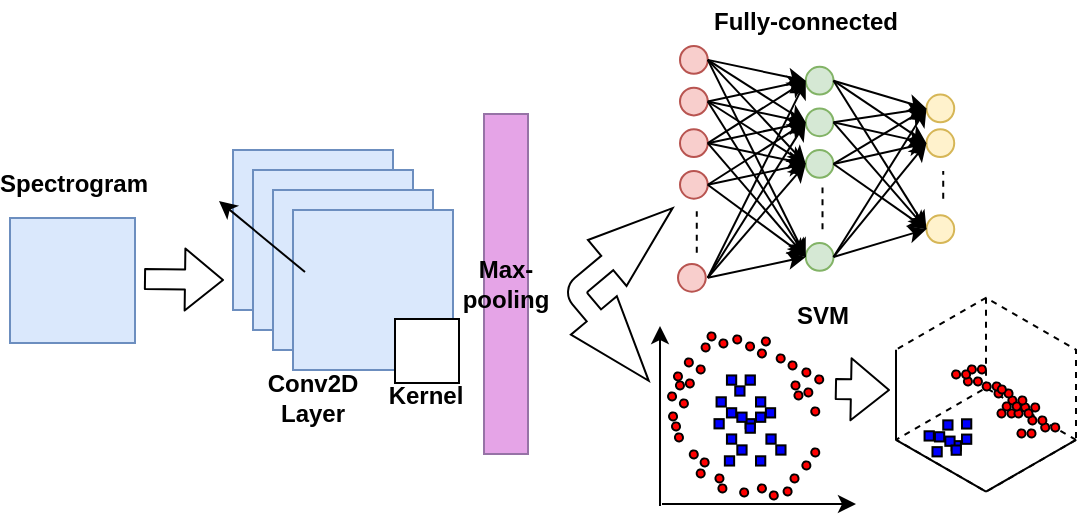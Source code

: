 <mxfile version="13.1.14" type="github"><diagram id="2dPKYN77Ai_U6OPgIp-2" name="Page-1"><mxGraphModel dx="868" dy="482" grid="1" gridSize="10" guides="1" tooltips="1" connect="1" arrows="1" fold="1" page="1" pageScale="1" pageWidth="827" pageHeight="1169" math="0" shadow="0"><root><mxCell id="0"/><mxCell id="1" parent="0"/><mxCell id="D9mFiicxOwB_0Lr-FbaG-3" value="" style="whiteSpace=wrap;html=1;aspect=fixed;fillColor=#dae8fc;strokeColor=#6c8ebf;" vertex="1" parent="1"><mxGeometry x="113" y="1135" width="62.5" height="62.5" as="geometry"/></mxCell><mxCell id="D9mFiicxOwB_0Lr-FbaG-5" value="&lt;div&gt;Spectrogram&lt;/div&gt;" style="text;html=1;strokeColor=none;fillColor=none;align=center;verticalAlign=middle;whiteSpace=wrap;rounded=0;fontStyle=1" vertex="1" parent="1"><mxGeometry x="110" y="1107.5" width="70" height="20" as="geometry"/></mxCell><mxCell id="D9mFiicxOwB_0Lr-FbaG-7" value="&lt;span&gt;&lt;b&gt;Max-pooling&lt;/b&gt;&lt;/span&gt;" style="rounded=0;whiteSpace=wrap;html=1;shadow=0;glass=0;comic=0;labelBackgroundColor=none;fillColor=#E5A4E7;strokeColor=#9673a6;align=center;" vertex="1" parent="1"><mxGeometry x="350" y="1083" width="22" height="170" as="geometry"/></mxCell><mxCell id="D9mFiicxOwB_0Lr-FbaG-8" value="" style="whiteSpace=wrap;html=1;aspect=fixed;fillColor=#dae8fc;strokeColor=#6c8ebf;" vertex="1" parent="1"><mxGeometry x="224.5" y="1101" width="80" height="80" as="geometry"/></mxCell><mxCell id="D9mFiicxOwB_0Lr-FbaG-9" value="" style="whiteSpace=wrap;html=1;aspect=fixed;fillColor=#dae8fc;strokeColor=#6c8ebf;" vertex="1" parent="1"><mxGeometry x="234.5" y="1111" width="80" height="80" as="geometry"/></mxCell><mxCell id="D9mFiicxOwB_0Lr-FbaG-10" value="" style="whiteSpace=wrap;html=1;aspect=fixed;fillColor=#dae8fc;strokeColor=#6c8ebf;" vertex="1" parent="1"><mxGeometry x="244.5" y="1121" width="80" height="80" as="geometry"/></mxCell><mxCell id="D9mFiicxOwB_0Lr-FbaG-11" value="" style="whiteSpace=wrap;html=1;aspect=fixed;fillColor=#dae8fc;strokeColor=#6c8ebf;" vertex="1" parent="1"><mxGeometry x="254.5" y="1131" width="80" height="80" as="geometry"/></mxCell><mxCell id="D9mFiicxOwB_0Lr-FbaG-12" value="" style="endArrow=classic;html=1;exitX=0.075;exitY=0.388;exitPerimeter=0;" edge="1" parent="1" source="D9mFiicxOwB_0Lr-FbaG-11"><mxGeometry width="50" height="50" relative="1" as="geometry"><mxPoint x="70.5" y="1372" as="sourcePoint"/><mxPoint x="217.5" y="1126.5" as="targetPoint"/></mxGeometry></mxCell><mxCell id="D9mFiicxOwB_0Lr-FbaG-13" value="&lt;div&gt;Conv2D&lt;/div&gt;&lt;div&gt; Layer&lt;/div&gt;" style="text;html=1;strokeColor=none;fillColor=none;align=center;verticalAlign=middle;whiteSpace=wrap;rounded=0;fontStyle=1" vertex="1" parent="1"><mxGeometry x="229.5" y="1214.5" width="69" height="20" as="geometry"/></mxCell><mxCell id="D9mFiicxOwB_0Lr-FbaG-14" value="" style="shape=flexArrow;endArrow=classic;html=1;fillColor=#ffffff;" edge="1" parent="1"><mxGeometry width="50" height="50" relative="1" as="geometry"><mxPoint x="180" y="1165.5" as="sourcePoint"/><mxPoint x="220" y="1166" as="targetPoint"/></mxGeometry></mxCell><mxCell id="D9mFiicxOwB_0Lr-FbaG-15" value="" style="whiteSpace=wrap;html=1;aspect=fixed;" vertex="1" parent="1"><mxGeometry x="305.5" y="1185.5" width="32" height="32" as="geometry"/></mxCell><mxCell id="D9mFiicxOwB_0Lr-FbaG-16" value="&lt;div&gt;Kernel&lt;/div&gt;&lt;div&gt;&lt;br&gt;&lt;/div&gt;" style="text;html=1;strokeColor=none;fillColor=none;align=center;verticalAlign=middle;whiteSpace=wrap;rounded=0;fontStyle=1" vertex="1" parent="1"><mxGeometry x="300.5" y="1220.5" width="40" height="20" as="geometry"/></mxCell><mxCell id="D9mFiicxOwB_0Lr-FbaG-19" value="" style="group" vertex="1" connectable="0" parent="1"><mxGeometry x="443" y="1045" width="140" height="142.82" as="geometry"/></mxCell><mxCell id="D9mFiicxOwB_0Lr-FbaG-20" value="" style="ellipse;whiteSpace=wrap;html=1;aspect=fixed;fillColor=#f8cecc;strokeColor=#b85450;" vertex="1" parent="D9mFiicxOwB_0Lr-FbaG-19"><mxGeometry x="5" y="4" width="13.878" height="13.878" as="geometry"/></mxCell><mxCell id="D9mFiicxOwB_0Lr-FbaG-21" value="" style="ellipse;whiteSpace=wrap;html=1;aspect=fixed;fillColor=#f8cecc;strokeColor=#b85450;" vertex="1" parent="D9mFiicxOwB_0Lr-FbaG-19"><mxGeometry x="5" y="24.817" width="13.878" height="13.878" as="geometry"/></mxCell><mxCell id="D9mFiicxOwB_0Lr-FbaG-22" value="" style="ellipse;whiteSpace=wrap;html=1;aspect=fixed;fillColor=#f8cecc;strokeColor=#b85450;" vertex="1" parent="D9mFiicxOwB_0Lr-FbaG-19"><mxGeometry x="5" y="45.635" width="13.878" height="13.878" as="geometry"/></mxCell><mxCell id="D9mFiicxOwB_0Lr-FbaG-23" value="" style="ellipse;whiteSpace=wrap;html=1;aspect=fixed;fillColor=#f8cecc;strokeColor=#b85450;" vertex="1" parent="D9mFiicxOwB_0Lr-FbaG-19"><mxGeometry x="5" y="66.452" width="13.878" height="13.878" as="geometry"/></mxCell><mxCell id="D9mFiicxOwB_0Lr-FbaG-24" value="" style="ellipse;whiteSpace=wrap;html=1;aspect=fixed;fillColor=#f8cecc;strokeColor=#b85450;" vertex="1" parent="D9mFiicxOwB_0Lr-FbaG-19"><mxGeometry x="4" y="112.944" width="13.878" height="13.878" as="geometry"/></mxCell><mxCell id="D9mFiicxOwB_0Lr-FbaG-25" value="" style="ellipse;whiteSpace=wrap;html=1;aspect=fixed;fillColor=#d5e8d4;strokeColor=#82b366;" vertex="1" parent="D9mFiicxOwB_0Lr-FbaG-19"><mxGeometry x="67.874" y="14.409" width="13.878" height="13.878" as="geometry"/></mxCell><mxCell id="D9mFiicxOwB_0Lr-FbaG-26" value="" style="ellipse;whiteSpace=wrap;html=1;aspect=fixed;fillColor=#d5e8d4;strokeColor=#82b366;" vertex="1" parent="D9mFiicxOwB_0Lr-FbaG-19"><mxGeometry x="67.874" y="35.226" width="13.878" height="13.878" as="geometry"/></mxCell><mxCell id="D9mFiicxOwB_0Lr-FbaG-27" value="" style="ellipse;whiteSpace=wrap;html=1;aspect=fixed;fillColor=#d5e8d4;strokeColor=#82b366;" vertex="1" parent="D9mFiicxOwB_0Lr-FbaG-19"><mxGeometry x="67.874" y="56.043" width="13.878" height="13.878" as="geometry"/></mxCell><mxCell id="D9mFiicxOwB_0Lr-FbaG-28" value="" style="ellipse;whiteSpace=wrap;html=1;aspect=fixed;fillColor=#d5e8d4;strokeColor=#82b366;" vertex="1" parent="D9mFiicxOwB_0Lr-FbaG-19"><mxGeometry x="67.874" y="102.535" width="13.878" height="13.878" as="geometry"/></mxCell><mxCell id="D9mFiicxOwB_0Lr-FbaG-29" value="" style="ellipse;whiteSpace=wrap;html=1;aspect=fixed;fillColor=#fff2cc;strokeColor=#d6b656;" vertex="1" parent="D9mFiicxOwB_0Lr-FbaG-19"><mxGeometry x="128.234" y="45.635" width="13.878" height="13.878" as="geometry"/></mxCell><mxCell id="D9mFiicxOwB_0Lr-FbaG-30" value="" style="endArrow=classic;html=1;exitX=1;exitY=0.5;entryX=0;entryY=0.5;" edge="1" parent="D9mFiicxOwB_0Lr-FbaG-19" source="D9mFiicxOwB_0Lr-FbaG-20" target="D9mFiicxOwB_0Lr-FbaG-25"><mxGeometry width="50" height="50" relative="1" as="geometry"><mxPoint x="5" y="144.17" as="sourcePoint"/><mxPoint x="46.916" y="109.474" as="targetPoint"/></mxGeometry></mxCell><mxCell id="D9mFiicxOwB_0Lr-FbaG-31" value="" style="endArrow=classic;html=1;entryX=0;entryY=0.5;exitX=1;exitY=0.5;" edge="1" parent="D9mFiicxOwB_0Lr-FbaG-19" source="D9mFiicxOwB_0Lr-FbaG-20" target="D9mFiicxOwB_0Lr-FbaG-26"><mxGeometry width="50" height="50" relative="1" as="geometry"><mxPoint x="21.766" y="5.388" as="sourcePoint"/><mxPoint x="130.749" y="29.675" as="targetPoint"/></mxGeometry></mxCell><mxCell id="D9mFiicxOwB_0Lr-FbaG-32" value="" style="endArrow=classic;html=1;entryX=0;entryY=0.5;exitX=1;exitY=0.5;" edge="1" parent="D9mFiicxOwB_0Lr-FbaG-19" source="D9mFiicxOwB_0Lr-FbaG-20" target="D9mFiicxOwB_0Lr-FbaG-27"><mxGeometry width="50" height="50" relative="1" as="geometry"><mxPoint x="21.766" y="5.388" as="sourcePoint"/><mxPoint x="139.132" y="36.614" as="targetPoint"/></mxGeometry></mxCell><mxCell id="D9mFiicxOwB_0Lr-FbaG-33" value="" style="endArrow=classic;html=1;exitX=1;exitY=0.5;entryX=0;entryY=0.5;" edge="1" parent="D9mFiicxOwB_0Lr-FbaG-19" source="D9mFiicxOwB_0Lr-FbaG-20" target="D9mFiicxOwB_0Lr-FbaG-28"><mxGeometry width="50" height="50" relative="1" as="geometry"><mxPoint x="46.916" y="26.205" as="sourcePoint"/><mxPoint x="147.515" y="43.553" as="targetPoint"/></mxGeometry></mxCell><mxCell id="D9mFiicxOwB_0Lr-FbaG-34" value="" style="endArrow=classic;html=1;exitX=1;exitY=0.5;entryX=0;entryY=0.5;" edge="1" parent="D9mFiicxOwB_0Lr-FbaG-19" source="D9mFiicxOwB_0Lr-FbaG-21" target="D9mFiicxOwB_0Lr-FbaG-25"><mxGeometry width="50" height="50" relative="1" as="geometry"><mxPoint x="55.299" y="33.144" as="sourcePoint"/><mxPoint x="155.898" y="50.492" as="targetPoint"/></mxGeometry></mxCell><mxCell id="D9mFiicxOwB_0Lr-FbaG-35" value="" style="endArrow=classic;html=1;exitX=1;exitY=0.5;entryX=0;entryY=0.5;" edge="1" parent="D9mFiicxOwB_0Lr-FbaG-19" source="D9mFiicxOwB_0Lr-FbaG-21" target="D9mFiicxOwB_0Lr-FbaG-26"><mxGeometry width="50" height="50" relative="1" as="geometry"><mxPoint x="63.683" y="40.083" as="sourcePoint"/><mxPoint x="164.281" y="57.431" as="targetPoint"/></mxGeometry></mxCell><mxCell id="D9mFiicxOwB_0Lr-FbaG-36" value="" style="endArrow=classic;html=1;exitX=1;exitY=0.5;entryX=0;entryY=0.5;" edge="1" parent="D9mFiicxOwB_0Lr-FbaG-19" source="D9mFiicxOwB_0Lr-FbaG-21" target="D9mFiicxOwB_0Lr-FbaG-27"><mxGeometry width="50" height="50" relative="1" as="geometry"><mxPoint x="72.066" y="47.022" as="sourcePoint"/><mxPoint x="172.665" y="64.37" as="targetPoint"/></mxGeometry></mxCell><mxCell id="D9mFiicxOwB_0Lr-FbaG-37" value="" style="endArrow=classic;html=1;exitX=1;exitY=0.5;entryX=0;entryY=0.5;" edge="1" parent="D9mFiicxOwB_0Lr-FbaG-19" source="D9mFiicxOwB_0Lr-FbaG-21" target="D9mFiicxOwB_0Lr-FbaG-28"><mxGeometry width="50" height="50" relative="1" as="geometry"><mxPoint x="80.449" y="53.962" as="sourcePoint"/><mxPoint x="181.048" y="71.309" as="targetPoint"/></mxGeometry></mxCell><mxCell id="D9mFiicxOwB_0Lr-FbaG-38" value="" style="endArrow=classic;html=1;exitX=1;exitY=0.5;entryX=0;entryY=0.5;" edge="1" parent="D9mFiicxOwB_0Lr-FbaG-19" source="D9mFiicxOwB_0Lr-FbaG-22" target="D9mFiicxOwB_0Lr-FbaG-25"><mxGeometry width="50" height="50" relative="1" as="geometry"><mxPoint x="88.832" y="60.901" as="sourcePoint"/><mxPoint x="189.431" y="78.248" as="targetPoint"/></mxGeometry></mxCell><mxCell id="D9mFiicxOwB_0Lr-FbaG-39" value="" style="endArrow=classic;html=1;exitX=1;exitY=0.5;entryX=0;entryY=0.5;" edge="1" parent="D9mFiicxOwB_0Lr-FbaG-19" source="D9mFiicxOwB_0Lr-FbaG-22" target="D9mFiicxOwB_0Lr-FbaG-26"><mxGeometry width="50" height="50" relative="1" as="geometry"><mxPoint x="97.216" y="67.84" as="sourcePoint"/><mxPoint x="197.814" y="85.187" as="targetPoint"/></mxGeometry></mxCell><mxCell id="D9mFiicxOwB_0Lr-FbaG-40" value="" style="endArrow=classic;html=1;exitX=1;exitY=0.5;entryX=0;entryY=0.5;" edge="1" parent="D9mFiicxOwB_0Lr-FbaG-19" source="D9mFiicxOwB_0Lr-FbaG-22" target="D9mFiicxOwB_0Lr-FbaG-27"><mxGeometry width="50" height="50" relative="1" as="geometry"><mxPoint x="105.599" y="74.779" as="sourcePoint"/><mxPoint x="122.365" y="64.37" as="targetPoint"/></mxGeometry></mxCell><mxCell id="D9mFiicxOwB_0Lr-FbaG-41" value="" style="endArrow=classic;html=1;exitX=1;exitY=0.5;entryX=0;entryY=0.5;" edge="1" parent="D9mFiicxOwB_0Lr-FbaG-19" source="D9mFiicxOwB_0Lr-FbaG-22" target="D9mFiicxOwB_0Lr-FbaG-28"><mxGeometry width="50" height="50" relative="1" as="geometry"><mxPoint x="113.982" y="81.718" as="sourcePoint"/><mxPoint x="214.581" y="99.066" as="targetPoint"/></mxGeometry></mxCell><mxCell id="D9mFiicxOwB_0Lr-FbaG-42" value="" style="endArrow=classic;html=1;exitX=1;exitY=0.5;entryX=0;entryY=0.5;" edge="1" parent="D9mFiicxOwB_0Lr-FbaG-19" source="D9mFiicxOwB_0Lr-FbaG-23" target="D9mFiicxOwB_0Lr-FbaG-26"><mxGeometry width="50" height="50" relative="1" as="geometry"><mxPoint x="130.749" y="95.596" as="sourcePoint"/><mxPoint x="231.347" y="112.944" as="targetPoint"/></mxGeometry></mxCell><mxCell id="D9mFiicxOwB_0Lr-FbaG-43" value="" style="endArrow=classic;html=1;exitX=1;exitY=0.5;entryX=0;entryY=0.5;" edge="1" parent="D9mFiicxOwB_0Lr-FbaG-19" source="D9mFiicxOwB_0Lr-FbaG-23" target="D9mFiicxOwB_0Lr-FbaG-27"><mxGeometry width="50" height="50" relative="1" as="geometry"><mxPoint x="139.132" y="102.535" as="sourcePoint"/><mxPoint x="239.731" y="119.883" as="targetPoint"/></mxGeometry></mxCell><mxCell id="D9mFiicxOwB_0Lr-FbaG-44" value="" style="endArrow=classic;html=1;exitX=1;exitY=0.5;entryX=0;entryY=0.5;" edge="1" parent="D9mFiicxOwB_0Lr-FbaG-19" source="D9mFiicxOwB_0Lr-FbaG-23" target="D9mFiicxOwB_0Lr-FbaG-28"><mxGeometry width="50" height="50" relative="1" as="geometry"><mxPoint x="147.515" y="109.474" as="sourcePoint"/><mxPoint x="248.114" y="126.822" as="targetPoint"/></mxGeometry></mxCell><mxCell id="D9mFiicxOwB_0Lr-FbaG-45" value="" style="endArrow=classic;html=1;exitX=1;exitY=0.5;entryX=0;entryY=0.5;" edge="1" parent="D9mFiicxOwB_0Lr-FbaG-19" target="D9mFiicxOwB_0Lr-FbaG-25"><mxGeometry width="50" height="50" relative="1" as="geometry"><mxPoint x="18.878" y="119.883" as="sourcePoint"/><mxPoint x="256.497" y="133.761" as="targetPoint"/></mxGeometry></mxCell><mxCell id="D9mFiicxOwB_0Lr-FbaG-46" value="" style="endArrow=classic;html=1;exitX=1;exitY=0.5;entryX=0;entryY=0.5;" edge="1" parent="D9mFiicxOwB_0Lr-FbaG-19" target="D9mFiicxOwB_0Lr-FbaG-26"><mxGeometry width="50" height="50" relative="1" as="geometry"><mxPoint x="18.878" y="119.883" as="sourcePoint"/><mxPoint x="264.88" y="140.7" as="targetPoint"/></mxGeometry></mxCell><mxCell id="D9mFiicxOwB_0Lr-FbaG-47" value="" style="endArrow=classic;html=1;entryX=0;entryY=0.5;exitX=1;exitY=0.5;" edge="1" parent="D9mFiicxOwB_0Lr-FbaG-19" target="D9mFiicxOwB_0Lr-FbaG-27"><mxGeometry width="50" height="50" relative="1" as="geometry"><mxPoint x="18.878" y="119.883" as="sourcePoint"/><mxPoint x="130.749" y="50.492" as="targetPoint"/></mxGeometry></mxCell><mxCell id="D9mFiicxOwB_0Lr-FbaG-48" value="" style="endArrow=classic;html=1;exitX=1;exitY=0.5;entryX=0;entryY=0.5;" edge="1" parent="D9mFiicxOwB_0Lr-FbaG-19" target="D9mFiicxOwB_0Lr-FbaG-28"><mxGeometry width="50" height="50" relative="1" as="geometry"><mxPoint x="18.878" y="119.883" as="sourcePoint"/><mxPoint x="139.132" y="83.106" as="targetPoint"/></mxGeometry></mxCell><mxCell id="D9mFiicxOwB_0Lr-FbaG-49" value="" style="ellipse;whiteSpace=wrap;html=1;aspect=fixed;fillColor=#fff2cc;strokeColor=#d6b656;" vertex="1" parent="D9mFiicxOwB_0Lr-FbaG-19"><mxGeometry x="128.234" y="88.657" width="13.878" height="13.878" as="geometry"/></mxCell><mxCell id="D9mFiicxOwB_0Lr-FbaG-50" value="" style="ellipse;whiteSpace=wrap;html=1;aspect=fixed;fillColor=#fff2cc;strokeColor=#d6b656;" vertex="1" parent="D9mFiicxOwB_0Lr-FbaG-19"><mxGeometry x="128.234" y="28.287" width="13.878" height="13.878" as="geometry"/></mxCell><mxCell id="D9mFiicxOwB_0Lr-FbaG-51" value="" style="endArrow=classic;html=1;exitX=1;exitY=0.5;entryX=0;entryY=0.5;" edge="1" parent="D9mFiicxOwB_0Lr-FbaG-19" source="D9mFiicxOwB_0Lr-FbaG-25" target="D9mFiicxOwB_0Lr-FbaG-50"><mxGeometry width="50" height="50" relative="1" as="geometry"><mxPoint x="122.365" y="14.062" as="sourcePoint"/><mxPoint x="222.964" y="31.409" as="targetPoint"/></mxGeometry></mxCell><mxCell id="D9mFiicxOwB_0Lr-FbaG-52" value="" style="endArrow=classic;html=1;exitX=1;exitY=0.5;entryX=0;entryY=0.5;" edge="1" parent="D9mFiicxOwB_0Lr-FbaG-19" source="D9mFiicxOwB_0Lr-FbaG-25" target="D9mFiicxOwB_0Lr-FbaG-29"><mxGeometry width="50" height="50" relative="1" as="geometry"><mxPoint x="147.515" y="29.675" as="sourcePoint"/><mxPoint x="197.814" y="43.553" as="targetPoint"/></mxGeometry></mxCell><mxCell id="D9mFiicxOwB_0Lr-FbaG-53" value="" style="endArrow=classic;html=1;exitX=1;exitY=0.5;entryX=0;entryY=0.5;" edge="1" parent="D9mFiicxOwB_0Lr-FbaG-19" source="D9mFiicxOwB_0Lr-FbaG-25" target="D9mFiicxOwB_0Lr-FbaG-49"><mxGeometry width="50" height="50" relative="1" as="geometry"><mxPoint x="155.898" y="36.614" as="sourcePoint"/><mxPoint x="206.198" y="50.492" as="targetPoint"/></mxGeometry></mxCell><mxCell id="D9mFiicxOwB_0Lr-FbaG-54" value="" style="endArrow=classic;html=1;exitX=1;exitY=0.5;entryX=0;entryY=0.5;" edge="1" parent="D9mFiicxOwB_0Lr-FbaG-19" source="D9mFiicxOwB_0Lr-FbaG-26" target="D9mFiicxOwB_0Lr-FbaG-50"><mxGeometry width="50" height="50" relative="1" as="geometry"><mxPoint x="164.281" y="43.553" as="sourcePoint"/><mxPoint x="214.581" y="57.431" as="targetPoint"/></mxGeometry></mxCell><mxCell id="D9mFiicxOwB_0Lr-FbaG-55" value="" style="endArrow=classic;html=1;exitX=1;exitY=0.5;entryX=0;entryY=0.5;" edge="1" parent="D9mFiicxOwB_0Lr-FbaG-19" source="D9mFiicxOwB_0Lr-FbaG-26" target="D9mFiicxOwB_0Lr-FbaG-29"><mxGeometry width="50" height="50" relative="1" as="geometry"><mxPoint x="172.665" y="50.492" as="sourcePoint"/><mxPoint x="222.964" y="64.37" as="targetPoint"/></mxGeometry></mxCell><mxCell id="D9mFiicxOwB_0Lr-FbaG-56" value="" style="endArrow=classic;html=1;exitX=1;exitY=0.5;entryX=0;entryY=0.5;" edge="1" parent="D9mFiicxOwB_0Lr-FbaG-19" source="D9mFiicxOwB_0Lr-FbaG-26" target="D9mFiicxOwB_0Lr-FbaG-49"><mxGeometry width="50" height="50" relative="1" as="geometry"><mxPoint x="181.048" y="57.431" as="sourcePoint"/><mxPoint x="231.347" y="71.309" as="targetPoint"/></mxGeometry></mxCell><mxCell id="D9mFiicxOwB_0Lr-FbaG-57" value="" style="endArrow=classic;html=1;exitX=1;exitY=0.5;entryX=0;entryY=0.5;" edge="1" parent="D9mFiicxOwB_0Lr-FbaG-19" source="D9mFiicxOwB_0Lr-FbaG-27" target="D9mFiicxOwB_0Lr-FbaG-50"><mxGeometry width="50" height="50" relative="1" as="geometry"><mxPoint x="189.431" y="64.37" as="sourcePoint"/><mxPoint x="239.731" y="78.248" as="targetPoint"/></mxGeometry></mxCell><mxCell id="D9mFiicxOwB_0Lr-FbaG-58" value="" style="endArrow=classic;html=1;exitX=1;exitY=0.5;entryX=0;entryY=0.5;" edge="1" parent="D9mFiicxOwB_0Lr-FbaG-19" source="D9mFiicxOwB_0Lr-FbaG-27" target="D9mFiicxOwB_0Lr-FbaG-29"><mxGeometry width="50" height="50" relative="1" as="geometry"><mxPoint x="147.515" y="71.309" as="sourcePoint"/><mxPoint x="197.814" y="43.553" as="targetPoint"/></mxGeometry></mxCell><mxCell id="D9mFiicxOwB_0Lr-FbaG-59" value="" style="endArrow=classic;html=1;exitX=1;exitY=0.5;entryX=0;entryY=0.5;" edge="1" parent="D9mFiicxOwB_0Lr-FbaG-19" source="D9mFiicxOwB_0Lr-FbaG-27" target="D9mFiicxOwB_0Lr-FbaG-49"><mxGeometry width="50" height="50" relative="1" as="geometry"><mxPoint x="155.898" y="78.248" as="sourcePoint"/><mxPoint x="206.198" y="50.492" as="targetPoint"/></mxGeometry></mxCell><mxCell id="D9mFiicxOwB_0Lr-FbaG-60" value="" style="endArrow=classic;html=1;exitX=1;exitY=0.5;entryX=0;entryY=0.5;" edge="1" parent="D9mFiicxOwB_0Lr-FbaG-19" source="D9mFiicxOwB_0Lr-FbaG-28" target="D9mFiicxOwB_0Lr-FbaG-50"><mxGeometry width="50" height="50" relative="1" as="geometry"><mxPoint x="147.515" y="71.309" as="sourcePoint"/><mxPoint x="197.814" y="78.248" as="targetPoint"/></mxGeometry></mxCell><mxCell id="D9mFiicxOwB_0Lr-FbaG-61" value="" style="endArrow=classic;html=1;exitX=1;exitY=0.5;entryX=0;entryY=0.5;" edge="1" parent="D9mFiicxOwB_0Lr-FbaG-19" source="D9mFiicxOwB_0Lr-FbaG-28" target="D9mFiicxOwB_0Lr-FbaG-29"><mxGeometry width="50" height="50" relative="1" as="geometry"><mxPoint x="155.898" y="78.248" as="sourcePoint"/><mxPoint x="206.198" y="85.187" as="targetPoint"/></mxGeometry></mxCell><mxCell id="D9mFiicxOwB_0Lr-FbaG-62" value="" style="endArrow=classic;html=1;exitX=1;exitY=0.5;entryX=0;entryY=0.5;" edge="1" parent="D9mFiicxOwB_0Lr-FbaG-19" source="D9mFiicxOwB_0Lr-FbaG-28" target="D9mFiicxOwB_0Lr-FbaG-49"><mxGeometry width="50" height="50" relative="1" as="geometry"><mxPoint x="164.281" y="85.187" as="sourcePoint"/><mxPoint x="214.581" y="92.127" as="targetPoint"/></mxGeometry></mxCell><mxCell id="D9mFiicxOwB_0Lr-FbaG-63" value="" style="endArrow=none;dashed=1;html=1;" edge="1" parent="D9mFiicxOwB_0Lr-FbaG-19"><mxGeometry width="50" height="50" relative="1" as="geometry"><mxPoint x="13.383" y="107.393" as="sourcePoint"/><mxPoint x="13.383" y="86.575" as="targetPoint"/></mxGeometry></mxCell><mxCell id="D9mFiicxOwB_0Lr-FbaG-64" value="" style="endArrow=none;dashed=1;html=1;" edge="1" parent="D9mFiicxOwB_0Lr-FbaG-19"><mxGeometry width="50" height="50" relative="1" as="geometry"><mxPoint x="76.257" y="95.596" as="sourcePoint"/><mxPoint x="76.257" y="74.779" as="targetPoint"/></mxGeometry></mxCell><mxCell id="D9mFiicxOwB_0Lr-FbaG-65" value="" style="endArrow=none;dashed=1;html=1;" edge="1" parent="D9mFiicxOwB_0Lr-FbaG-19"><mxGeometry width="50" height="50" relative="1" as="geometry"><mxPoint x="136.617" y="80.33" as="sourcePoint"/><mxPoint x="136.617" y="66.452" as="targetPoint"/></mxGeometry></mxCell><mxCell id="D9mFiicxOwB_0Lr-FbaG-66" value="SVM" style="text;html=1;strokeColor=none;fillColor=none;align=center;verticalAlign=middle;whiteSpace=wrap;rounded=0;shadow=0;glass=0;dashed=1;comic=0;labelBackgroundColor=none;fontStyle=1;fontColor=#000000;fontSize=12;" vertex="1" parent="D9mFiicxOwB_0Lr-FbaG-19"><mxGeometry x="22.61" y="128" width="107.39" height="22.82" as="geometry"/></mxCell><mxCell id="D9mFiicxOwB_0Lr-FbaG-67" value="Fully-connected" style="text;html=1;strokeColor=none;fillColor=none;align=center;verticalAlign=middle;whiteSpace=wrap;rounded=0;shadow=0;glass=0;dashed=1;comic=0;labelBackgroundColor=none;fontStyle=1;fontColor=#000000;fontSize=12;" vertex="1" parent="1"><mxGeometry x="456.5" y="1026.5" width="107.5" height="20" as="geometry"/></mxCell><mxCell id="D9mFiicxOwB_0Lr-FbaG-68" value="" style="group" vertex="1" connectable="0" parent="1"><mxGeometry x="443.51" y="1188" width="80" height="90" as="geometry"/></mxCell><mxCell id="D9mFiicxOwB_0Lr-FbaG-69" value="" style="group;rotation=-15;" vertex="1" connectable="0" parent="D9mFiicxOwB_0Lr-FbaG-68"><mxGeometry width="80" height="90" as="geometry"/></mxCell><mxCell id="D9mFiicxOwB_0Lr-FbaG-70" value="" style="ellipse;whiteSpace=wrap;html=1;aspect=fixed;fontColor=#FF0000;fillColor=#FF0000;rotation=-15;" vertex="1" parent="D9mFiicxOwB_0Lr-FbaG-69"><mxGeometry x="1.457" y="24.214" width="4.04" height="4.04" as="geometry"/></mxCell><mxCell id="D9mFiicxOwB_0Lr-FbaG-71" value="" style="ellipse;whiteSpace=wrap;html=1;aspect=fixed;fontColor=#FF0000;fillColor=#FF0000;rotation=-15;" vertex="1" parent="D9mFiicxOwB_0Lr-FbaG-69"><mxGeometry x="6.889" y="17.214" width="4.04" height="4.04" as="geometry"/></mxCell><mxCell id="D9mFiicxOwB_0Lr-FbaG-72" value="" style="ellipse;whiteSpace=wrap;html=1;aspect=fixed;fontColor=#FF0000;fillColor=#FF0000;rotation=-15;" vertex="1" parent="D9mFiicxOwB_0Lr-FbaG-69"><mxGeometry x="15.284" y="9.714" width="4.04" height="4.04" as="geometry"/></mxCell><mxCell id="D9mFiicxOwB_0Lr-FbaG-73" value="" style="ellipse;whiteSpace=wrap;html=1;aspect=fixed;fontColor=#FF0000;fillColor=#FF0000;rotation=-15;" vertex="1" parent="D9mFiicxOwB_0Lr-FbaG-69"><mxGeometry x="24.173" y="7.714" width="4.04" height="4.04" as="geometry"/></mxCell><mxCell id="D9mFiicxOwB_0Lr-FbaG-74" value="" style="ellipse;whiteSpace=wrap;html=1;aspect=fixed;fontColor=#FF0000;fillColor=#FF0000;rotation=-15;" vertex="1" parent="D9mFiicxOwB_0Lr-FbaG-69"><mxGeometry x="18.247" y="4.214" width="4.04" height="4.04" as="geometry"/></mxCell><mxCell id="D9mFiicxOwB_0Lr-FbaG-75" value="" style="ellipse;whiteSpace=wrap;html=1;aspect=fixed;fontColor=#FF0000;fillColor=#FF0000;rotation=-15;" vertex="1" parent="D9mFiicxOwB_0Lr-FbaG-69"><mxGeometry x="31.086" y="5.714" width="4.04" height="4.04" as="geometry"/></mxCell><mxCell id="D9mFiicxOwB_0Lr-FbaG-76" value="" style="ellipse;whiteSpace=wrap;html=1;aspect=fixed;fontColor=#FF0000;fillColor=#FF0000;rotation=-15;" vertex="1" parent="D9mFiicxOwB_0Lr-FbaG-69"><mxGeometry x="37.506" y="9.214" width="4.04" height="4.04" as="geometry"/></mxCell><mxCell id="D9mFiicxOwB_0Lr-FbaG-77" value="" style="ellipse;whiteSpace=wrap;html=1;aspect=fixed;fontColor=#FF0000;fillColor=#FF0000;rotation=-15;" vertex="1" parent="D9mFiicxOwB_0Lr-FbaG-69"><mxGeometry x="43.432" y="12.714" width="4.04" height="4.04" as="geometry"/></mxCell><mxCell id="D9mFiicxOwB_0Lr-FbaG-78" value="" style="ellipse;whiteSpace=wrap;html=1;aspect=fixed;fontColor=#FF0000;fillColor=#FF0000;rotation=-15;" vertex="1" parent="D9mFiicxOwB_0Lr-FbaG-69"><mxGeometry x="45.407" y="6.714" width="4.04" height="4.04" as="geometry"/></mxCell><mxCell id="D9mFiicxOwB_0Lr-FbaG-79" value="" style="ellipse;whiteSpace=wrap;html=1;aspect=fixed;fontColor=#FF0000;fillColor=#FF0000;rotation=-15;" vertex="1" parent="D9mFiicxOwB_0Lr-FbaG-69"><mxGeometry x="7.383" y="27.714" width="4.04" height="4.04" as="geometry"/></mxCell><mxCell id="D9mFiicxOwB_0Lr-FbaG-80" value="" style="ellipse;whiteSpace=wrap;html=1;aspect=fixed;fontColor=#FF0000;fillColor=#FF0000;rotation=-15;" vertex="1" parent="D9mFiicxOwB_0Lr-FbaG-69"><mxGeometry x="12.815" y="20.714" width="4.04" height="4.04" as="geometry"/></mxCell><mxCell id="D9mFiicxOwB_0Lr-FbaG-81" value="" style="ellipse;whiteSpace=wrap;html=1;aspect=fixed;fontColor=#FF0000;fillColor=#FF0000;rotation=-15;" vertex="1" parent="D9mFiicxOwB_0Lr-FbaG-69"><mxGeometry x="2.444" y="28.714" width="4.04" height="4.04" as="geometry"/></mxCell><mxCell id="D9mFiicxOwB_0Lr-FbaG-82" value="" style="ellipse;whiteSpace=wrap;html=1;aspect=fixed;fontColor=#FF0000;fillColor=#FF0000;rotation=-15;" vertex="1" parent="D9mFiicxOwB_0Lr-FbaG-69"><mxGeometry x="52.815" y="15.214" width="4.04" height="4.04" as="geometry"/></mxCell><mxCell id="D9mFiicxOwB_0Lr-FbaG-83" value="" style="ellipse;whiteSpace=wrap;html=1;aspect=fixed;fontColor=#FF0000;fillColor=#FF0000;rotation=-15;" vertex="1" parent="D9mFiicxOwB_0Lr-FbaG-69"><mxGeometry x="60.222" y="28.714" width="4.04" height="4.04" as="geometry"/></mxCell><mxCell id="D9mFiicxOwB_0Lr-FbaG-84" value="" style="ellipse;whiteSpace=wrap;html=1;aspect=fixed;fontColor=#FF0000;fillColor=#FF0000;rotation=-15;" vertex="1" parent="D9mFiicxOwB_0Lr-FbaG-69"><mxGeometry x="65.654" y="22.214" width="4.04" height="4.04" as="geometry"/></mxCell><mxCell id="D9mFiicxOwB_0Lr-FbaG-85" value="" style="ellipse;whiteSpace=wrap;html=1;aspect=fixed;fontColor=#FF0000;fillColor=#FF0000;rotation=-15;" vertex="1" parent="D9mFiicxOwB_0Lr-FbaG-69"><mxGeometry x="59.728" y="75.214" width="4.04" height="4.04" as="geometry"/></mxCell><mxCell id="D9mFiicxOwB_0Lr-FbaG-86" value="" style="ellipse;whiteSpace=wrap;html=1;aspect=fixed;fontColor=#FF0000;fillColor=#FF0000;rotation=-15;" vertex="1" parent="D9mFiicxOwB_0Lr-FbaG-69"><mxGeometry x="56.272" y="81.714" width="4.04" height="4.04" as="geometry"/></mxCell><mxCell id="D9mFiicxOwB_0Lr-FbaG-87" value="" style="ellipse;whiteSpace=wrap;html=1;aspect=fixed;fontColor=#FF0000;fillColor=#FF0000;rotation=-15;" vertex="1" parent="D9mFiicxOwB_0Lr-FbaG-69"><mxGeometry x="58.741" y="18.714" width="4.04" height="4.04" as="geometry"/></mxCell><mxCell id="D9mFiicxOwB_0Lr-FbaG-88" value="" style="ellipse;whiteSpace=wrap;html=1;aspect=fixed;fontColor=#FF0000;fillColor=#FF0000;rotation=-15;" vertex="1" parent="D9mFiicxOwB_0Lr-FbaG-69"><mxGeometry x="70.099" y="62.214" width="4.04" height="4.04" as="geometry"/></mxCell><mxCell id="D9mFiicxOwB_0Lr-FbaG-89" value="" style="ellipse;whiteSpace=wrap;html=1;aspect=fixed;fontColor=#FF0000;fillColor=#FF0000;rotation=-15;" vertex="1" parent="D9mFiicxOwB_0Lr-FbaG-69"><mxGeometry x="65.654" y="68.714" width="4.04" height="4.04" as="geometry"/></mxCell><mxCell id="D9mFiicxOwB_0Lr-FbaG-90" value="" style="ellipse;whiteSpace=wrap;html=1;aspect=fixed;fontColor=#FF0000;fillColor=#FF0000;rotation=-15;" vertex="1" parent="D9mFiicxOwB_0Lr-FbaG-69"><mxGeometry x="49.358" y="83.714" width="4.04" height="4.04" as="geometry"/></mxCell><mxCell id="D9mFiicxOwB_0Lr-FbaG-91" value="" style="ellipse;whiteSpace=wrap;html=1;aspect=fixed;fontColor=#FF0000;fillColor=#FF0000;rotation=-15;" vertex="1" parent="D9mFiicxOwB_0Lr-FbaG-69"><mxGeometry x="12.815" y="72.714" width="4.04" height="4.04" as="geometry"/></mxCell><mxCell id="D9mFiicxOwB_0Lr-FbaG-92" value="" style="ellipse;whiteSpace=wrap;html=1;aspect=fixed;fontColor=#FF0000;fillColor=#FF0000;rotation=-15;" vertex="1" parent="D9mFiicxOwB_0Lr-FbaG-69"><mxGeometry x="14.79" y="67.214" width="4.04" height="4.04" as="geometry"/></mxCell><mxCell id="D9mFiicxOwB_0Lr-FbaG-93" value="" style="ellipse;whiteSpace=wrap;html=1;aspect=fixed;fontColor=#FF0000;fillColor=#FF0000;rotation=-15;" vertex="1" parent="D9mFiicxOwB_0Lr-FbaG-69"><mxGeometry x="66.642" y="32.214" width="4.04" height="4.04" as="geometry"/></mxCell><mxCell id="D9mFiicxOwB_0Lr-FbaG-94" value="" style="ellipse;whiteSpace=wrap;html=1;aspect=fixed;fontColor=#FF0000;fillColor=#FF0000;rotation=-15;" vertex="1" parent="D9mFiicxOwB_0Lr-FbaG-69"><mxGeometry x="72.074" y="25.714" width="4.04" height="4.04" as="geometry"/></mxCell><mxCell id="D9mFiicxOwB_0Lr-FbaG-95" value="" style="ellipse;whiteSpace=wrap;html=1;aspect=fixed;fontColor=#FF0000;fillColor=#FF0000;rotation=-15;" vertex="1" parent="D9mFiicxOwB_0Lr-FbaG-69"><mxGeometry x="61.704" y="33.714" width="4.04" height="4.04" as="geometry"/></mxCell><mxCell id="D9mFiicxOwB_0Lr-FbaG-96" value="" style="ellipse;whiteSpace=wrap;html=1;aspect=fixed;fontColor=#FF0000;fillColor=#FF0000;rotation=-15;" vertex="1" parent="D9mFiicxOwB_0Lr-FbaG-69"><mxGeometry x="22.198" y="75.214" width="4.04" height="4.04" as="geometry"/></mxCell><mxCell id="D9mFiicxOwB_0Lr-FbaG-97" value="" style="ellipse;whiteSpace=wrap;html=1;aspect=fixed;fontColor=#FF0000;fillColor=#FF0000;direction=south;flipH=1;rotation=-15;" vertex="1" parent="D9mFiicxOwB_0Lr-FbaG-69"><mxGeometry x="-1.506" y="34.214" width="4.04" height="4.04" as="geometry"/></mxCell><mxCell id="D9mFiicxOwB_0Lr-FbaG-98" value="" style="ellipse;whiteSpace=wrap;html=1;aspect=fixed;fontColor=#FF0000;fillColor=#FF0000;direction=south;flipH=1;rotation=-15;" vertex="1" parent="D9mFiicxOwB_0Lr-FbaG-69"><mxGeometry x="-1.012" y="44.214" width="4.04" height="4.04" as="geometry"/></mxCell><mxCell id="D9mFiicxOwB_0Lr-FbaG-99" value="" style="ellipse;whiteSpace=wrap;html=1;aspect=fixed;fontColor=#FF0000;fillColor=#FF0000;direction=south;flipH=1;rotation=-15;" vertex="1" parent="D9mFiicxOwB_0Lr-FbaG-69"><mxGeometry x="4.42" y="37.714" width="4.04" height="4.04" as="geometry"/></mxCell><mxCell id="D9mFiicxOwB_0Lr-FbaG-100" value="" style="ellipse;whiteSpace=wrap;html=1;aspect=fixed;fontColor=#FF0000;fillColor=#FF0000;direction=south;flipH=1;rotation=-15;" vertex="1" parent="D9mFiicxOwB_0Lr-FbaG-69"><mxGeometry x="70.099" y="41.714" width="4.04" height="4.04" as="geometry"/></mxCell><mxCell id="D9mFiicxOwB_0Lr-FbaG-101" value="" style="ellipse;whiteSpace=wrap;html=1;aspect=fixed;fontColor=#FF0000;fillColor=#FF0000;direction=south;flipH=1;rotation=-15;" vertex="1" parent="D9mFiicxOwB_0Lr-FbaG-69"><mxGeometry x="0.469" y="49.214" width="4.04" height="4.04" as="geometry"/></mxCell><mxCell id="D9mFiicxOwB_0Lr-FbaG-102" value="" style="ellipse;whiteSpace=wrap;html=1;aspect=fixed;fontColor=#FF0000;fillColor=#FF0000;direction=south;flipH=1;rotation=-15;" vertex="1" parent="D9mFiicxOwB_0Lr-FbaG-69"><mxGeometry x="1.951" y="54.714" width="4.04" height="4.04" as="geometry"/></mxCell><mxCell id="D9mFiicxOwB_0Lr-FbaG-103" value="" style="ellipse;whiteSpace=wrap;html=1;aspect=fixed;fontColor=#FF0000;fillColor=#FF0000;direction=south;flipH=1;rotation=-15;" vertex="1" parent="D9mFiicxOwB_0Lr-FbaG-69"><mxGeometry x="9.358" y="63.214" width="4.04" height="4.04" as="geometry"/></mxCell><mxCell id="D9mFiicxOwB_0Lr-FbaG-104" value="" style="ellipse;whiteSpace=wrap;html=1;aspect=fixed;fontColor=#FF0000;fillColor=#FF0000;direction=south;flipH=1;rotation=-15;" vertex="1" parent="D9mFiicxOwB_0Lr-FbaG-69"><mxGeometry x="23.679" y="80.214" width="4.04" height="4.04" as="geometry"/></mxCell><mxCell id="D9mFiicxOwB_0Lr-FbaG-105" value="" style="ellipse;whiteSpace=wrap;html=1;aspect=fixed;fontColor=#FF0000;fillColor=#FF0000;direction=south;flipH=1;rotation=-15;" vertex="1" parent="D9mFiicxOwB_0Lr-FbaG-69"><mxGeometry x="34.543" y="82.214" width="4.04" height="4.04" as="geometry"/></mxCell><mxCell id="D9mFiicxOwB_0Lr-FbaG-106" value="" style="ellipse;whiteSpace=wrap;html=1;aspect=fixed;fontColor=#FF0000;fillColor=#FF0000;direction=south;flipH=1;rotation=-15;" vertex="1" parent="D9mFiicxOwB_0Lr-FbaG-69"><mxGeometry x="43.432" y="80.214" width="4.04" height="4.04" as="geometry"/></mxCell><mxCell id="D9mFiicxOwB_0Lr-FbaG-107" value="" style="group" vertex="1" connectable="0" parent="D9mFiicxOwB_0Lr-FbaG-69"><mxGeometry x="21.73" y="25.714" width="36.078" height="45.888" as="geometry"/></mxCell><mxCell id="D9mFiicxOwB_0Lr-FbaG-108" value="" style="group" vertex="1" connectable="0" parent="D9mFiicxOwB_0Lr-FbaG-107"><mxGeometry width="36.078" height="45.888" as="geometry"/></mxCell><mxCell id="D9mFiicxOwB_0Lr-FbaG-109" value="" style="group" vertex="1" connectable="0" parent="D9mFiicxOwB_0Lr-FbaG-108"><mxGeometry width="36.078" height="45.888" as="geometry"/></mxCell><mxCell id="D9mFiicxOwB_0Lr-FbaG-110" value="" style="whiteSpace=wrap;html=1;aspect=fixed;fillColor=#0000FF;fontColor=#FF0000;" vertex="1" parent="D9mFiicxOwB_0Lr-FbaG-109"><mxGeometry x="6.229" width="4.634" height="4.634" as="geometry"/></mxCell><mxCell id="D9mFiicxOwB_0Lr-FbaG-111" value="" style="whiteSpace=wrap;html=1;aspect=fixed;fillColor=#0000FF;fontColor=#FF0000;" vertex="1" parent="D9mFiicxOwB_0Lr-FbaG-109"><mxGeometry x="15.573" width="4.634" height="4.634" as="geometry"/></mxCell><mxCell id="D9mFiicxOwB_0Lr-FbaG-112" value="" style="whiteSpace=wrap;html=1;aspect=fixed;fillColor=#0000FF;fontColor=#FF0000;" vertex="1" parent="D9mFiicxOwB_0Lr-FbaG-109"><mxGeometry x="10.382" y="5.463" width="4.634" height="4.634" as="geometry"/></mxCell><mxCell id="D9mFiicxOwB_0Lr-FbaG-113" value="" style="whiteSpace=wrap;html=1;aspect=fixed;fillColor=#0000FF;fontColor=#FF0000;" vertex="1" parent="D9mFiicxOwB_0Lr-FbaG-109"><mxGeometry x="1.038" y="10.926" width="4.634" height="4.634" as="geometry"/></mxCell><mxCell id="D9mFiicxOwB_0Lr-FbaG-114" value="" style="whiteSpace=wrap;html=1;aspect=fixed;fillColor=#0000FF;fontColor=#FF0000;" vertex="1" parent="D9mFiicxOwB_0Lr-FbaG-109"><mxGeometry x="20.764" y="10.926" width="4.634" height="4.634" as="geometry"/></mxCell><mxCell id="D9mFiicxOwB_0Lr-FbaG-115" value="" style="whiteSpace=wrap;html=1;aspect=fixed;fillColor=#0000FF;fontColor=#FF0000;" vertex="1" parent="D9mFiicxOwB_0Lr-FbaG-109"><mxGeometry x="6.229" y="16.388" width="4.634" height="4.634" as="geometry"/></mxCell><mxCell id="D9mFiicxOwB_0Lr-FbaG-116" value="" style="whiteSpace=wrap;html=1;aspect=fixed;fillColor=#0000FF;fontColor=#FF0000;" vertex="1" parent="D9mFiicxOwB_0Lr-FbaG-109"><mxGeometry x="15.573" y="21.851" width="4.634" height="4.634" as="geometry"/></mxCell><mxCell id="D9mFiicxOwB_0Lr-FbaG-117" value="" style="whiteSpace=wrap;html=1;aspect=fixed;fillColor=#0000FF;fontColor=#FF0000;" vertex="1" parent="D9mFiicxOwB_0Lr-FbaG-109"><mxGeometry x="25.696" y="16.388" width="4.634" height="4.634" as="geometry"/></mxCell><mxCell id="D9mFiicxOwB_0Lr-FbaG-118" value="" style="whiteSpace=wrap;html=1;aspect=fixed;fillColor=#0000FF;fontColor=#FF0000;" vertex="1" parent="D9mFiicxOwB_0Lr-FbaG-109"><mxGeometry y="21.851" width="4.634" height="4.634" as="geometry"/></mxCell><mxCell id="D9mFiicxOwB_0Lr-FbaG-119" value="" style="whiteSpace=wrap;html=1;aspect=fixed;fillColor=#0000FF;fontColor=#FF0000;" vertex="1" parent="D9mFiicxOwB_0Lr-FbaG-109"><mxGeometry x="11.42" y="18.574" width="4.634" height="4.634" as="geometry"/></mxCell><mxCell id="D9mFiicxOwB_0Lr-FbaG-120" value="" style="whiteSpace=wrap;html=1;aspect=fixed;fillColor=#0000FF;fontColor=#FF0000;" vertex="1" parent="D9mFiicxOwB_0Lr-FbaG-109"><mxGeometry x="20.764" y="18.574" width="4.634" height="4.634" as="geometry"/></mxCell><mxCell id="D9mFiicxOwB_0Lr-FbaG-121" value="" style="whiteSpace=wrap;html=1;aspect=fixed;fillColor=#0000FF;fontColor=#FF0000;" vertex="1" parent="D9mFiicxOwB_0Lr-FbaG-109"><mxGeometry x="15.573" y="24.036" width="4.634" height="4.634" as="geometry"/></mxCell><mxCell id="D9mFiicxOwB_0Lr-FbaG-122" value="" style="whiteSpace=wrap;html=1;aspect=fixed;fillColor=#0000FF;fontColor=#FF0000;" vertex="1" parent="D9mFiicxOwB_0Lr-FbaG-109"><mxGeometry x="6.229" y="29.499" width="4.634" height="4.634" as="geometry"/></mxCell><mxCell id="D9mFiicxOwB_0Lr-FbaG-123" value="" style="whiteSpace=wrap;html=1;aspect=fixed;fillColor=#0000FF;fontColor=#FF0000;" vertex="1" parent="D9mFiicxOwB_0Lr-FbaG-109"><mxGeometry x="25.955" y="29.499" width="4.634" height="4.634" as="geometry"/></mxCell><mxCell id="D9mFiicxOwB_0Lr-FbaG-124" value="" style="whiteSpace=wrap;html=1;aspect=fixed;fillColor=#0000FF;fontColor=#FF0000;" vertex="1" parent="D9mFiicxOwB_0Lr-FbaG-109"><mxGeometry x="11.42" y="34.962" width="4.634" height="4.634" as="geometry"/></mxCell><mxCell id="D9mFiicxOwB_0Lr-FbaG-125" value="" style="whiteSpace=wrap;html=1;aspect=fixed;fillColor=#0000FF;fontColor=#FF0000;" vertex="1" parent="D9mFiicxOwB_0Lr-FbaG-109"><mxGeometry x="20.764" y="40.425" width="4.634" height="4.634" as="geometry"/></mxCell><mxCell id="D9mFiicxOwB_0Lr-FbaG-126" value="" style="whiteSpace=wrap;html=1;aspect=fixed;fillColor=#0000FF;fontColor=#FF0000;" vertex="1" parent="D9mFiicxOwB_0Lr-FbaG-109"><mxGeometry x="30.887" y="34.962" width="4.634" height="4.634" as="geometry"/></mxCell><mxCell id="D9mFiicxOwB_0Lr-FbaG-127" value="" style="whiteSpace=wrap;html=1;aspect=fixed;fillColor=#0000FF;fontColor=#FF0000;" vertex="1" parent="D9mFiicxOwB_0Lr-FbaG-109"><mxGeometry x="5.191" y="40.425" width="4.634" height="4.634" as="geometry"/></mxCell><mxCell id="D9mFiicxOwB_0Lr-FbaG-128" value="" style="endArrow=classic;html=1;fontColor=#FF0000;" edge="1" parent="1"><mxGeometry width="50" height="50" relative="1" as="geometry"><mxPoint x="439" y="1278" as="sourcePoint"/><mxPoint x="536" y="1278" as="targetPoint"/></mxGeometry></mxCell><mxCell id="D9mFiicxOwB_0Lr-FbaG-129" value="" style="endArrow=classic;html=1;fontColor=#FF0000;" edge="1" parent="1"><mxGeometry width="50" height="50" relative="1" as="geometry"><mxPoint x="438" y="1279" as="sourcePoint"/><mxPoint x="438" y="1189" as="targetPoint"/></mxGeometry></mxCell><mxCell id="D9mFiicxOwB_0Lr-FbaG-130" value="" style="whiteSpace=wrap;html=1;aspect=fixed;fillColor=#0000FF;fontColor=#FF0000;" vertex="1" parent="1"><mxGeometry x="579.622" y="1236.176" width="4.634" height="4.634" as="geometry"/></mxCell><mxCell id="D9mFiicxOwB_0Lr-FbaG-131" value="" style="whiteSpace=wrap;html=1;aspect=fixed;fillColor=#0000FF;fontColor=#FF0000;" vertex="1" parent="1"><mxGeometry x="570.278" y="1241.639" width="4.634" height="4.634" as="geometry"/></mxCell><mxCell id="D9mFiicxOwB_0Lr-FbaG-132" value="" style="whiteSpace=wrap;html=1;aspect=fixed;fillColor=#0000FF;fontColor=#FF0000;" vertex="1" parent="1"><mxGeometry x="589.004" y="1235.639" width="4.634" height="4.634" as="geometry"/></mxCell><mxCell id="D9mFiicxOwB_0Lr-FbaG-133" value="" style="whiteSpace=wrap;html=1;aspect=fixed;fillColor=#0000FF;fontColor=#FF0000;" vertex="1" parent="1"><mxGeometry x="575.469" y="1242.102" width="4.634" height="4.634" as="geometry"/></mxCell><mxCell id="D9mFiicxOwB_0Lr-FbaG-134" value="" style="whiteSpace=wrap;html=1;aspect=fixed;fillColor=#0000FF;fontColor=#FF0000;" vertex="1" parent="1"><mxGeometry x="583.813" y="1246.565" width="4.634" height="4.634" as="geometry"/></mxCell><mxCell id="D9mFiicxOwB_0Lr-FbaG-135" value="" style="whiteSpace=wrap;html=1;aspect=fixed;fillColor=#0000FF;fontColor=#FF0000;" vertex="1" parent="1"><mxGeometry x="574.24" y="1249.565" width="4.634" height="4.634" as="geometry"/></mxCell><mxCell id="D9mFiicxOwB_0Lr-FbaG-136" value="" style="whiteSpace=wrap;html=1;aspect=fixed;fillColor=#0000FF;fontColor=#FF0000;" vertex="1" parent="1"><mxGeometry x="580.66" y="1244.287" width="4.634" height="4.634" as="geometry"/></mxCell><mxCell id="D9mFiicxOwB_0Lr-FbaG-137" value="" style="whiteSpace=wrap;html=1;aspect=fixed;fillColor=#0000FF;fontColor=#FF0000;" vertex="1" parent="1"><mxGeometry x="589.004" y="1243.287" width="4.634" height="4.634" as="geometry"/></mxCell><mxCell id="D9mFiicxOwB_0Lr-FbaG-138" value="" style="whiteSpace=wrap;html=1;aspect=fixed;fillColor=#0000FF;fontColor=#FF0000;" vertex="1" parent="1"><mxGeometry x="583.813" y="1248.75" width="4.634" height="4.634" as="geometry"/></mxCell><mxCell id="D9mFiicxOwB_0Lr-FbaG-139" value="" style="group" vertex="1" connectable="0" parent="1"><mxGeometry x="561" y="1153.38" width="90" height="100" as="geometry"/></mxCell><mxCell id="D9mFiicxOwB_0Lr-FbaG-140" value="" style="html=1;whiteSpace=wrap;aspect=fixed;shape=isoCube;backgroundOutline=1;gradientColor=none;fillColor=none;perimeterSpacing=0;dashed=1;rotation=-180;" vertex="1" parent="D9mFiicxOwB_0Lr-FbaG-139"><mxGeometry x="-5" y="20" width="90" height="100" as="geometry"/></mxCell><mxCell id="D9mFiicxOwB_0Lr-FbaG-141" value="" style="endArrow=none;html=1;fontColor=#FF0000;exitX=0;exitY=0;exitDx=45;exitDy=1.519;exitPerimeter=0;entryX=0;entryY=0;entryDx=0;entryDy=27.5;entryPerimeter=0;" edge="1" parent="D9mFiicxOwB_0Lr-FbaG-139" source="D9mFiicxOwB_0Lr-FbaG-140" target="D9mFiicxOwB_0Lr-FbaG-140"><mxGeometry width="50" height="50" relative="1" as="geometry"><mxPoint x="52" y="120" as="sourcePoint"/><mxPoint x="102" y="70" as="targetPoint"/></mxGeometry></mxCell><mxCell id="D9mFiicxOwB_0Lr-FbaG-142" value="" style="endArrow=none;html=1;fontColor=#FF0000;entryX=0;entryY=0;entryDx=90;entryDy=27.5;entryPerimeter=0;exitX=0;exitY=0;exitDx=90;exitDy=72.5;exitPerimeter=0;" edge="1" parent="D9mFiicxOwB_0Lr-FbaG-139" source="D9mFiicxOwB_0Lr-FbaG-140" target="D9mFiicxOwB_0Lr-FbaG-140"><mxGeometry width="50" height="50" relative="1" as="geometry"><mxPoint x="-73" y="80" as="sourcePoint"/><mxPoint x="-23" y="30" as="targetPoint"/></mxGeometry></mxCell><mxCell id="D9mFiicxOwB_0Lr-FbaG-143" value="" style="endArrow=none;html=1;fontColor=#FF0000;entryX=0;entryY=0;entryDx=90;entryDy=27.5;entryPerimeter=0;exitX=0;exitY=0;exitDx=45;exitDy=1.519;exitPerimeter=0;" edge="1" parent="D9mFiicxOwB_0Lr-FbaG-139" source="D9mFiicxOwB_0Lr-FbaG-140" target="D9mFiicxOwB_0Lr-FbaG-140"><mxGeometry width="50" height="50" relative="1" as="geometry"><mxPoint x="-63" y="90" as="sourcePoint"/><mxPoint x="-13" y="40" as="targetPoint"/></mxGeometry></mxCell><mxCell id="D9mFiicxOwB_0Lr-FbaG-144" value="" style="shape=flexArrow;endArrow=classic;html=1;fillColor=#ffffff;" edge="1" parent="1"><mxGeometry width="50" height="50" relative="1" as="geometry"><mxPoint x="525.45" y="1220.5" as="sourcePoint"/><mxPoint x="553" y="1221" as="targetPoint"/></mxGeometry></mxCell><mxCell id="D9mFiicxOwB_0Lr-FbaG-145" value="" style="ellipse;whiteSpace=wrap;html=1;aspect=fixed;fontColor=#FF0000;fillColor=#FF0000;rotation=-15;" vertex="1" parent="1"><mxGeometry x="584.016" y="1211.214" width="4.04" height="4.04" as="geometry"/></mxCell><mxCell id="D9mFiicxOwB_0Lr-FbaG-146" value="" style="ellipse;whiteSpace=wrap;html=1;aspect=fixed;fontColor=#FF0000;fillColor=#FF0000;rotation=-15;" vertex="1" parent="1"><mxGeometry x="589.942" y="1214.714" width="4.04" height="4.04" as="geometry"/></mxCell><mxCell id="D9mFiicxOwB_0Lr-FbaG-147" value="" style="ellipse;whiteSpace=wrap;html=1;aspect=fixed;fontColor=#FF0000;fillColor=#FF0000;rotation=-15;" vertex="1" parent="1"><mxGeometry x="591.917" y="1208.714" width="4.04" height="4.04" as="geometry"/></mxCell><mxCell id="D9mFiicxOwB_0Lr-FbaG-148" value="" style="ellipse;whiteSpace=wrap;html=1;aspect=fixed;fontColor=#FF0000;fillColor=#FF0000;rotation=-15;" vertex="1" parent="1"><mxGeometry x="599.325" y="1217.214" width="4.04" height="4.04" as="geometry"/></mxCell><mxCell id="D9mFiicxOwB_0Lr-FbaG-149" value="" style="ellipse;whiteSpace=wrap;html=1;aspect=fixed;fontColor=#FF0000;fillColor=#FF0000;rotation=-15;" vertex="1" parent="1"><mxGeometry x="606.732" y="1230.714" width="4.04" height="4.04" as="geometry"/></mxCell><mxCell id="D9mFiicxOwB_0Lr-FbaG-150" value="" style="ellipse;whiteSpace=wrap;html=1;aspect=fixed;fontColor=#FF0000;fillColor=#FF0000;rotation=-15;" vertex="1" parent="1"><mxGeometry x="612.164" y="1224.214" width="4.04" height="4.04" as="geometry"/></mxCell><mxCell id="D9mFiicxOwB_0Lr-FbaG-151" value="" style="ellipse;whiteSpace=wrap;html=1;aspect=fixed;fontColor=#FF0000;fillColor=#FF0000;rotation=-15;" vertex="1" parent="1"><mxGeometry x="605.251" y="1220.714" width="4.04" height="4.04" as="geometry"/></mxCell><mxCell id="D9mFiicxOwB_0Lr-FbaG-152" value="" style="ellipse;whiteSpace=wrap;html=1;aspect=fixed;fontColor=#FF0000;fillColor=#FF0000;rotation=-15;" vertex="1" parent="1"><mxGeometry x="618.584" y="1227.714" width="4.04" height="4.04" as="geometry"/></mxCell><mxCell id="D9mFiicxOwB_0Lr-FbaG-153" value="" style="ellipse;whiteSpace=wrap;html=1;aspect=fixed;fontColor=#FF0000;fillColor=#FF0000;rotation=-15;" vertex="1" parent="1"><mxGeometry x="589.016" y="1211.214" width="4.04" height="4.04" as="geometry"/></mxCell><mxCell id="D9mFiicxOwB_0Lr-FbaG-154" value="" style="ellipse;whiteSpace=wrap;html=1;aspect=fixed;fontColor=#FF0000;fillColor=#FF0000;rotation=-15;" vertex="1" parent="1"><mxGeometry x="594.942" y="1214.714" width="4.04" height="4.04" as="geometry"/></mxCell><mxCell id="D9mFiicxOwB_0Lr-FbaG-155" value="" style="ellipse;whiteSpace=wrap;html=1;aspect=fixed;fontColor=#FF0000;fillColor=#FF0000;rotation=-15;" vertex="1" parent="1"><mxGeometry x="596.917" y="1208.714" width="4.04" height="4.04" as="geometry"/></mxCell><mxCell id="D9mFiicxOwB_0Lr-FbaG-156" value="" style="ellipse;whiteSpace=wrap;html=1;aspect=fixed;fontColor=#FF0000;fillColor=#FF0000;rotation=-15;" vertex="1" parent="1"><mxGeometry x="604.325" y="1217.214" width="4.04" height="4.04" as="geometry"/></mxCell><mxCell id="D9mFiicxOwB_0Lr-FbaG-157" value="" style="ellipse;whiteSpace=wrap;html=1;aspect=fixed;fontColor=#FF0000;fillColor=#FF0000;rotation=-15;" vertex="1" parent="1"><mxGeometry x="611.732" y="1230.714" width="4.04" height="4.04" as="geometry"/></mxCell><mxCell id="D9mFiicxOwB_0Lr-FbaG-158" value="" style="ellipse;whiteSpace=wrap;html=1;aspect=fixed;fontColor=#FF0000;fillColor=#FF0000;rotation=-15;" vertex="1" parent="1"><mxGeometry x="617.164" y="1224.214" width="4.04" height="4.04" as="geometry"/></mxCell><mxCell id="D9mFiicxOwB_0Lr-FbaG-159" value="" style="ellipse;whiteSpace=wrap;html=1;aspect=fixed;fontColor=#FF0000;fillColor=#FF0000;rotation=-15;" vertex="1" parent="1"><mxGeometry x="610.251" y="1220.714" width="4.04" height="4.04" as="geometry"/></mxCell><mxCell id="D9mFiicxOwB_0Lr-FbaG-160" value="" style="ellipse;whiteSpace=wrap;html=1;aspect=fixed;fontColor=#FF0000;fillColor=#FF0000;rotation=-15;" vertex="1" parent="1"><mxGeometry x="623.584" y="1227.714" width="4.04" height="4.04" as="geometry"/></mxCell><mxCell id="D9mFiicxOwB_0Lr-FbaG-161" value="" style="ellipse;whiteSpace=wrap;html=1;aspect=fixed;fontColor=#FF0000;fillColor=#FF0000;rotation=-15;" vertex="1" parent="1"><mxGeometry x="609.325" y="1227.214" width="4.04" height="4.04" as="geometry"/></mxCell><mxCell id="D9mFiicxOwB_0Lr-FbaG-162" value="" style="ellipse;whiteSpace=wrap;html=1;aspect=fixed;fontColor=#FF0000;fillColor=#FF0000;rotation=-15;" vertex="1" parent="1"><mxGeometry x="616.732" y="1240.714" width="4.04" height="4.04" as="geometry"/></mxCell><mxCell id="D9mFiicxOwB_0Lr-FbaG-163" value="" style="ellipse;whiteSpace=wrap;html=1;aspect=fixed;fontColor=#FF0000;fillColor=#FF0000;rotation=-15;" vertex="1" parent="1"><mxGeometry x="622.164" y="1234.214" width="4.04" height="4.04" as="geometry"/></mxCell><mxCell id="D9mFiicxOwB_0Lr-FbaG-164" value="" style="ellipse;whiteSpace=wrap;html=1;aspect=fixed;fontColor=#FF0000;fillColor=#FF0000;rotation=-15;" vertex="1" parent="1"><mxGeometry x="615.251" y="1230.714" width="4.04" height="4.04" as="geometry"/></mxCell><mxCell id="D9mFiicxOwB_0Lr-FbaG-165" value="" style="ellipse;whiteSpace=wrap;html=1;aspect=fixed;fontColor=#FF0000;fillColor=#FF0000;rotation=-15;" vertex="1" parent="1"><mxGeometry x="628.584" y="1237.714" width="4.04" height="4.04" as="geometry"/></mxCell><mxCell id="D9mFiicxOwB_0Lr-FbaG-166" value="" style="ellipse;whiteSpace=wrap;html=1;aspect=fixed;fontColor=#FF0000;fillColor=#FF0000;rotation=-15;" vertex="1" parent="1"><mxGeometry x="606.917" y="1218.714" width="4.04" height="4.04" as="geometry"/></mxCell><mxCell id="D9mFiicxOwB_0Lr-FbaG-167" value="" style="ellipse;whiteSpace=wrap;html=1;aspect=fixed;fontColor=#FF0000;fillColor=#FF0000;rotation=-15;" vertex="1" parent="1"><mxGeometry x="614.325" y="1227.214" width="4.04" height="4.04" as="geometry"/></mxCell><mxCell id="D9mFiicxOwB_0Lr-FbaG-168" value="" style="ellipse;whiteSpace=wrap;html=1;aspect=fixed;fontColor=#FF0000;fillColor=#FF0000;rotation=-15;" vertex="1" parent="1"><mxGeometry x="621.732" y="1240.714" width="4.04" height="4.04" as="geometry"/></mxCell><mxCell id="D9mFiicxOwB_0Lr-FbaG-169" value="" style="ellipse;whiteSpace=wrap;html=1;aspect=fixed;fontColor=#FF0000;fillColor=#FF0000;rotation=-15;" vertex="1" parent="1"><mxGeometry x="627.164" y="1234.214" width="4.04" height="4.04" as="geometry"/></mxCell><mxCell id="D9mFiicxOwB_0Lr-FbaG-170" value="" style="ellipse;whiteSpace=wrap;html=1;aspect=fixed;fontColor=#FF0000;fillColor=#FF0000;rotation=-15;" vertex="1" parent="1"><mxGeometry x="620.251" y="1230.714" width="4.04" height="4.04" as="geometry"/></mxCell><mxCell id="D9mFiicxOwB_0Lr-FbaG-171" value="" style="ellipse;whiteSpace=wrap;html=1;aspect=fixed;fontColor=#FF0000;fillColor=#FF0000;rotation=-15;" vertex="1" parent="1"><mxGeometry x="633.584" y="1237.714" width="4.04" height="4.04" as="geometry"/></mxCell><mxCell id="D9mFiicxOwB_0Lr-FbaG-172" value="" style="html=1;shadow=0;dashed=0;align=center;verticalAlign=middle;shape=mxgraph.arrows2.bendDoubleArrow;dy=4.67;dx=42.67;arrowHead=30;rounded=1;fillColor=none;gradientColor=none;fontColor=#FF0000;rotation=-40;" vertex="1" parent="1"><mxGeometry x="387.94" y="1135.58" width="79.65" height="73.46" as="geometry"/></mxCell></root></mxGraphModel></diagram></mxfile>